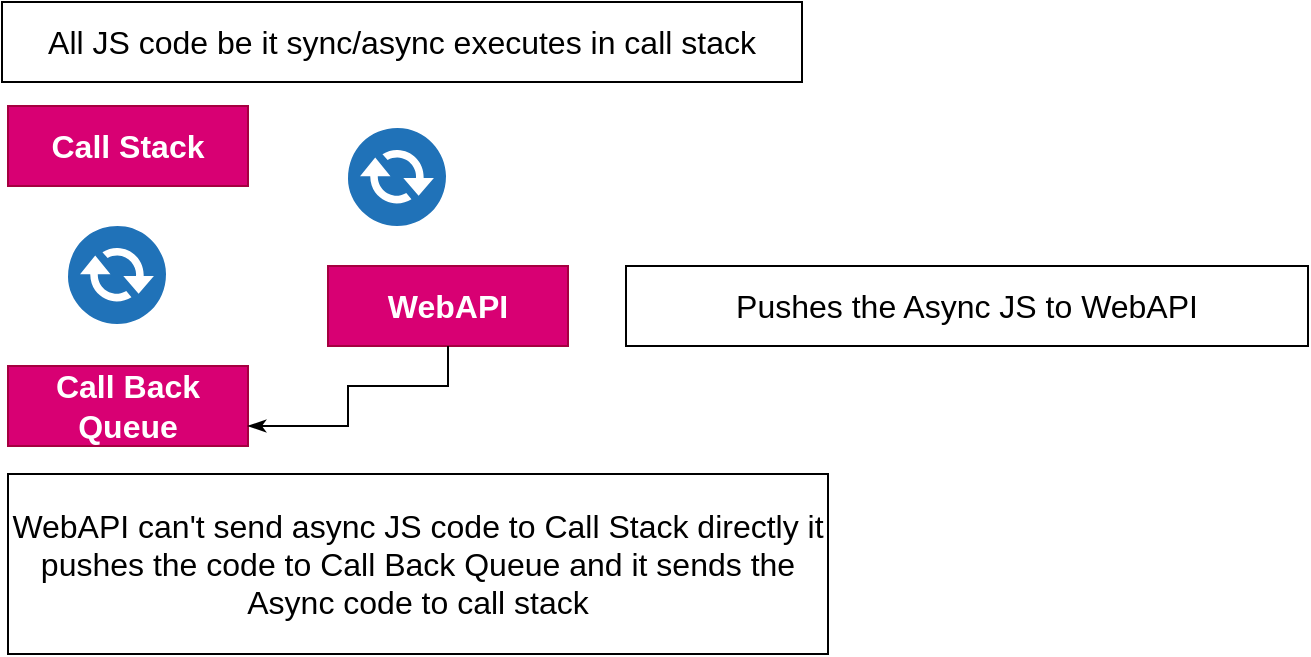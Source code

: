 <mxfile>
    <diagram id="TYs8XzQ9CBxQhv7jTv8u" name="Page-1">
        <mxGraphModel dx="820" dy="459" grid="0" gridSize="1" guides="1" tooltips="1" connect="1" arrows="1" fold="1" page="1" pageScale="1" pageWidth="827" pageHeight="1169" background="#ffffff" math="0" shadow="0">
            <root>
                <mxCell id="0"/>
                <mxCell id="1" parent="0"/>
                <mxCell id="9" value="&lt;b&gt;&lt;font style=&quot;font-size: 16px&quot;&gt;Call Stack&lt;/font&gt;&lt;/b&gt;" style="rounded=0;whiteSpace=wrap;html=1;fillColor=#d80073;fontColor=#ffffff;strokeColor=#A50040;" vertex="1" parent="1">
                    <mxGeometry x="120" y="120" width="120" height="40" as="geometry"/>
                </mxCell>
                <mxCell id="10" value="&lt;b&gt;WebAPI&lt;/b&gt;" style="rounded=0;whiteSpace=wrap;html=1;fontSize=16;fillColor=#d80073;fontColor=#ffffff;strokeColor=#A50040;" vertex="1" parent="1">
                    <mxGeometry x="280" y="200" width="120" height="40" as="geometry"/>
                </mxCell>
                <mxCell id="11" value="&lt;b&gt;Call Back Queue&lt;/b&gt;" style="rounded=0;whiteSpace=wrap;html=1;fontSize=16;fillColor=#d80073;fontColor=#ffffff;strokeColor=#A50040;" vertex="1" parent="1">
                    <mxGeometry x="120" y="250" width="120" height="40" as="geometry"/>
                </mxCell>
                <mxCell id="19" value="" style="sketch=0;pointerEvents=1;shadow=0;dashed=0;html=1;strokeColor=none;fillColor=#505050;labelPosition=center;verticalLabelPosition=bottom;verticalAlign=top;outlineConnect=0;align=center;shape=mxgraph.office.communications.exchange_active_sync;fillColor=#2072B8;fontSize=16;" vertex="1" parent="1">
                    <mxGeometry x="150" y="180" width="49" height="49" as="geometry"/>
                </mxCell>
                <mxCell id="23" value="" style="elbow=horizontal;endArrow=classicThin;html=1;fontSize=16;entryX=1;entryY=0.75;entryDx=0;entryDy=0;edgeStyle=orthogonalEdgeStyle;rounded=0;endFill=1;exitX=0.5;exitY=1;exitDx=0;exitDy=0;strokeColor=#000000;" edge="1" parent="1" source="10" target="11">
                    <mxGeometry width="50" height="50" relative="1" as="geometry">
                        <mxPoint x="340" y="260" as="sourcePoint"/>
                        <mxPoint x="410" y="240" as="targetPoint"/>
                        <Array as="points">
                            <mxPoint x="340" y="260"/>
                            <mxPoint x="290" y="260"/>
                            <mxPoint x="290" y="280"/>
                        </Array>
                    </mxGeometry>
                </mxCell>
                <mxCell id="24" value="" style="sketch=0;pointerEvents=1;shadow=0;dashed=0;html=1;strokeColor=none;fillColor=#505050;labelPosition=center;verticalLabelPosition=bottom;verticalAlign=top;outlineConnect=0;align=center;shape=mxgraph.office.communications.exchange_active_sync;fillColor=#2072B8;fontSize=16;" vertex="1" parent="1">
                    <mxGeometry x="290" y="131" width="49" height="49" as="geometry"/>
                </mxCell>
                <mxCell id="25" value="Pushes the Async JS to WebAPI" style="rounded=0;whiteSpace=wrap;html=1;fontSize=16;" vertex="1" parent="1">
                    <mxGeometry x="429" y="200" width="341" height="40" as="geometry"/>
                </mxCell>
                <mxCell id="26" value="All JS code be it sync/async executes in call stack" style="rounded=0;whiteSpace=wrap;html=1;fontSize=16;" vertex="1" parent="1">
                    <mxGeometry x="117" y="68" width="400" height="40" as="geometry"/>
                </mxCell>
                <mxCell id="27" value="WebAPI can't send async JS code to Call Stack directly it pushes the code to Call Back Queue and it sends the Async code to call stack" style="rounded=0;whiteSpace=wrap;html=1;fontSize=16;" vertex="1" parent="1">
                    <mxGeometry x="120" y="304" width="410" height="90" as="geometry"/>
                </mxCell>
            </root>
        </mxGraphModel>
    </diagram>
</mxfile>